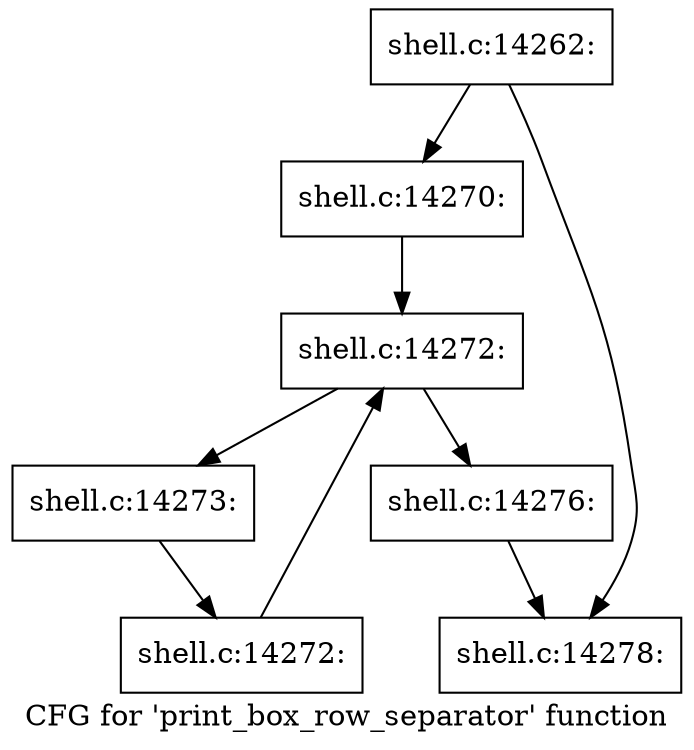 digraph "CFG for 'print_box_row_separator' function" {
	label="CFG for 'print_box_row_separator' function";

	Node0x5602774265a0 [shape=record,label="{shell.c:14262:}"];
	Node0x5602774265a0 -> Node0x56027742b1d0;
	Node0x5602774265a0 -> Node0x56027742b220;
	Node0x56027742b1d0 [shape=record,label="{shell.c:14270:}"];
	Node0x56027742b1d0 -> Node0x56027742c090;
	Node0x56027742c090 [shape=record,label="{shell.c:14272:}"];
	Node0x56027742c090 -> Node0x56027742c800;
	Node0x56027742c090 -> Node0x5602764ba230;
	Node0x56027742c800 [shape=record,label="{shell.c:14273:}"];
	Node0x56027742c800 -> Node0x56027742c770;
	Node0x56027742c770 [shape=record,label="{shell.c:14272:}"];
	Node0x56027742c770 -> Node0x56027742c090;
	Node0x5602764ba230 [shape=record,label="{shell.c:14276:}"];
	Node0x5602764ba230 -> Node0x56027742b220;
	Node0x56027742b220 [shape=record,label="{shell.c:14278:}"];
}
